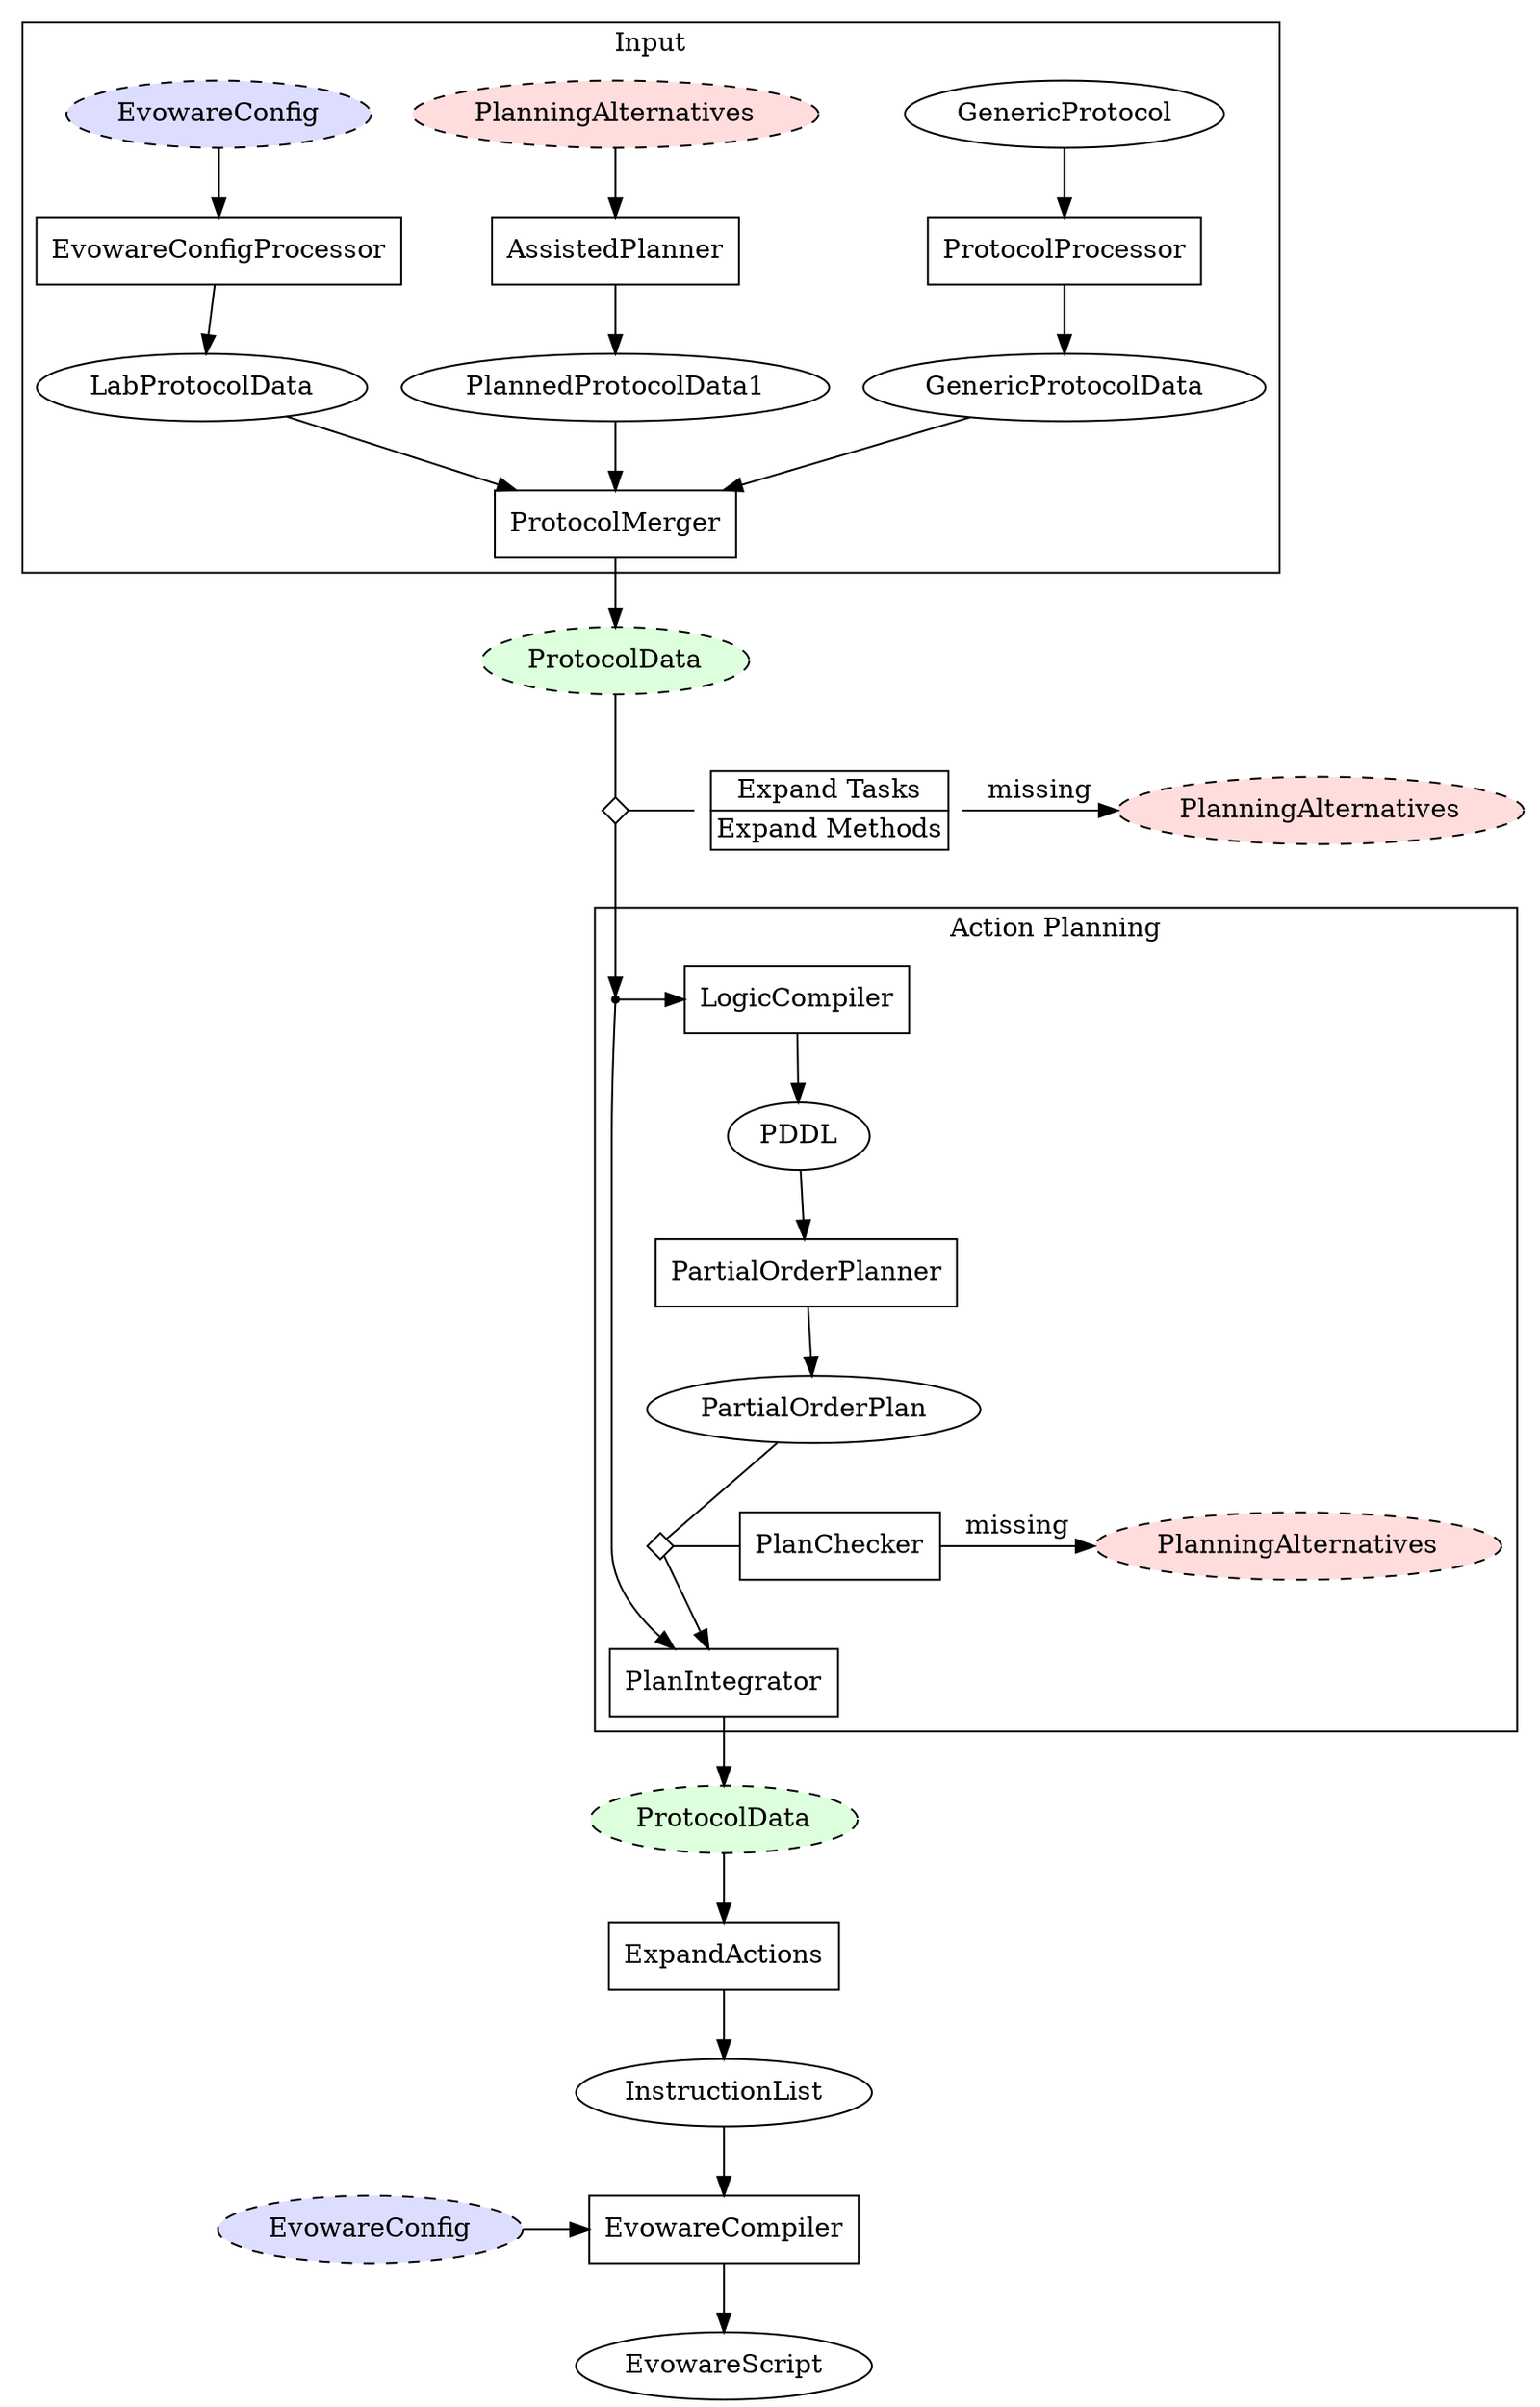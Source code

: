 digraph Roboliq {
	//Parser [ shape="box" ];
	//Evaluator [ shape="box" ];
	//JSON -> Parser -> Rjs -> Evaluator;

	subgraph cluster_0 {
		label = "Input";
		GenericProtocol;
		Alternatives0 [ label="PlanningAlternatives", style="dashed,filled", fillcolor="#ffdddd" ];
		EvowareConfig0 [ label="EvowareConfig", style="dashed,filled", fillcolor="#ddddff" ];

		EvowareConfigProcessor [ shape="box" ];
		ProtocolProcessor [ shape="box" ];
		AssistedPlanner [ shape="box" ];

		ProtocolMerger [ shape="box" ];

		EvowareConfig0 -> EvowareConfigProcessor -> LabProtocolData -> ProtocolMerger;
		GenericProtocol -> ProtocolProcessor -> GenericProtocolData -> ProtocolMerger;
		Alternatives0 -> AssistedPlanner -> PlannedProtocolData1 -> ProtocolMerger;
	};

	CheckPoint1 [ label="", shape="diamond", width=0.2, height=0.2, fixedsize=true ];
	ExpandCommands [
		shape = none
		label = <<table border="0" cellspacing="0">
					<tr><td port="port1" border="1">Expand Tasks</td></tr>
					<tr><td port="port2" border="1">Expand Methods</td></tr>
				</table>>
	]
	Alternatives1 [ label="PlanningAlternatives", style="dashed,filled", fillcolor="#ffdddd" ];

	ProtocolMerger -> ProtocolData0;
	ProtocolData0 -> CheckPoint1 [ arrowhead="none" ];
	CheckPoint1 -> ExpandCommands [ arrowhead="none" ];
	ExpandCommands -> Alternatives1 [ label=" missing " ];
	{ rank=same CheckPoint1 ExpandCommands Alternatives1 };
	CheckPoint1 -> Split1;


	subgraph cluster_1 {
		label = "Action Planning";

		Split1 [ shape="point" ];
		LogicCompiler [ shape="box" ];
		PartialOrderPlanner [ shape="box" ];
		PlanChecker [ shape="box" ];
		PlanIntegrator [ shape="box" ];
		Alternatives2 [ label="PlanningAlternatives", style="dashed,filled", fillcolor="#ffdddd" ];

		Split1 -> LogicCompiler;
		LogicCompiler -> PDDL -> PartialOrderPlanner -> PartialOrderPlan;
		PartialOrderPlan -> CheckPoint2 [ arrowhead="none" ];

		CheckPoint2 -> PlanChecker [ arrowhead="none" ];
		PlanChecker -> Alternatives2 [ label=" missing " ];
		CheckPoint2 -> PlanIntegrator;
		Split1 -> PlanIntegrator;

		{ rank=same Split1 LogicCompiler };
		{ rank=same CheckPoint2 PlanChecker Alternatives2 };
	};

	ExpandActions [ shape="box" ];
	EvowareCompiler [ shape="box" ];

	CheckPoint2 [ label="", shape="diamond", width=0.2, height=0.2, fixedsize=true ];
	ProtocolData0 [ label="ProtocolData", style="dashed,filled", fillcolor="#ddffdd" ];
	ProtocolData1 [ label="ProtocolData", style="dashed,filled", fillcolor="#ddffdd" ];
	EvowareConfig1 [ label="EvowareConfig", style="dashed,filled", fillcolor="#ddddff" ];

	PlanIntegrator -> ProtocolData1 ->
	ExpandActions ->
		InstructionList -> EvowareCompiler -> EvowareScript;
	
	EvowareConfig1 -> EvowareCompiler;

	{ rank=same EvowareCompiler EvowareConfig1 };
}
